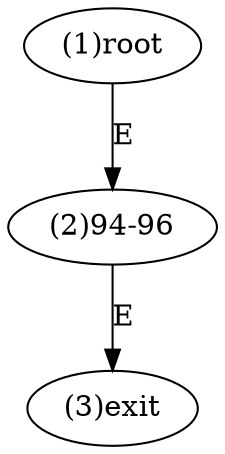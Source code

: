 digraph "" { 
1[ label="(1)root"];
2[ label="(2)94-96"];
3[ label="(3)exit"];
1->2[ label="E"];
2->3[ label="E"];
}